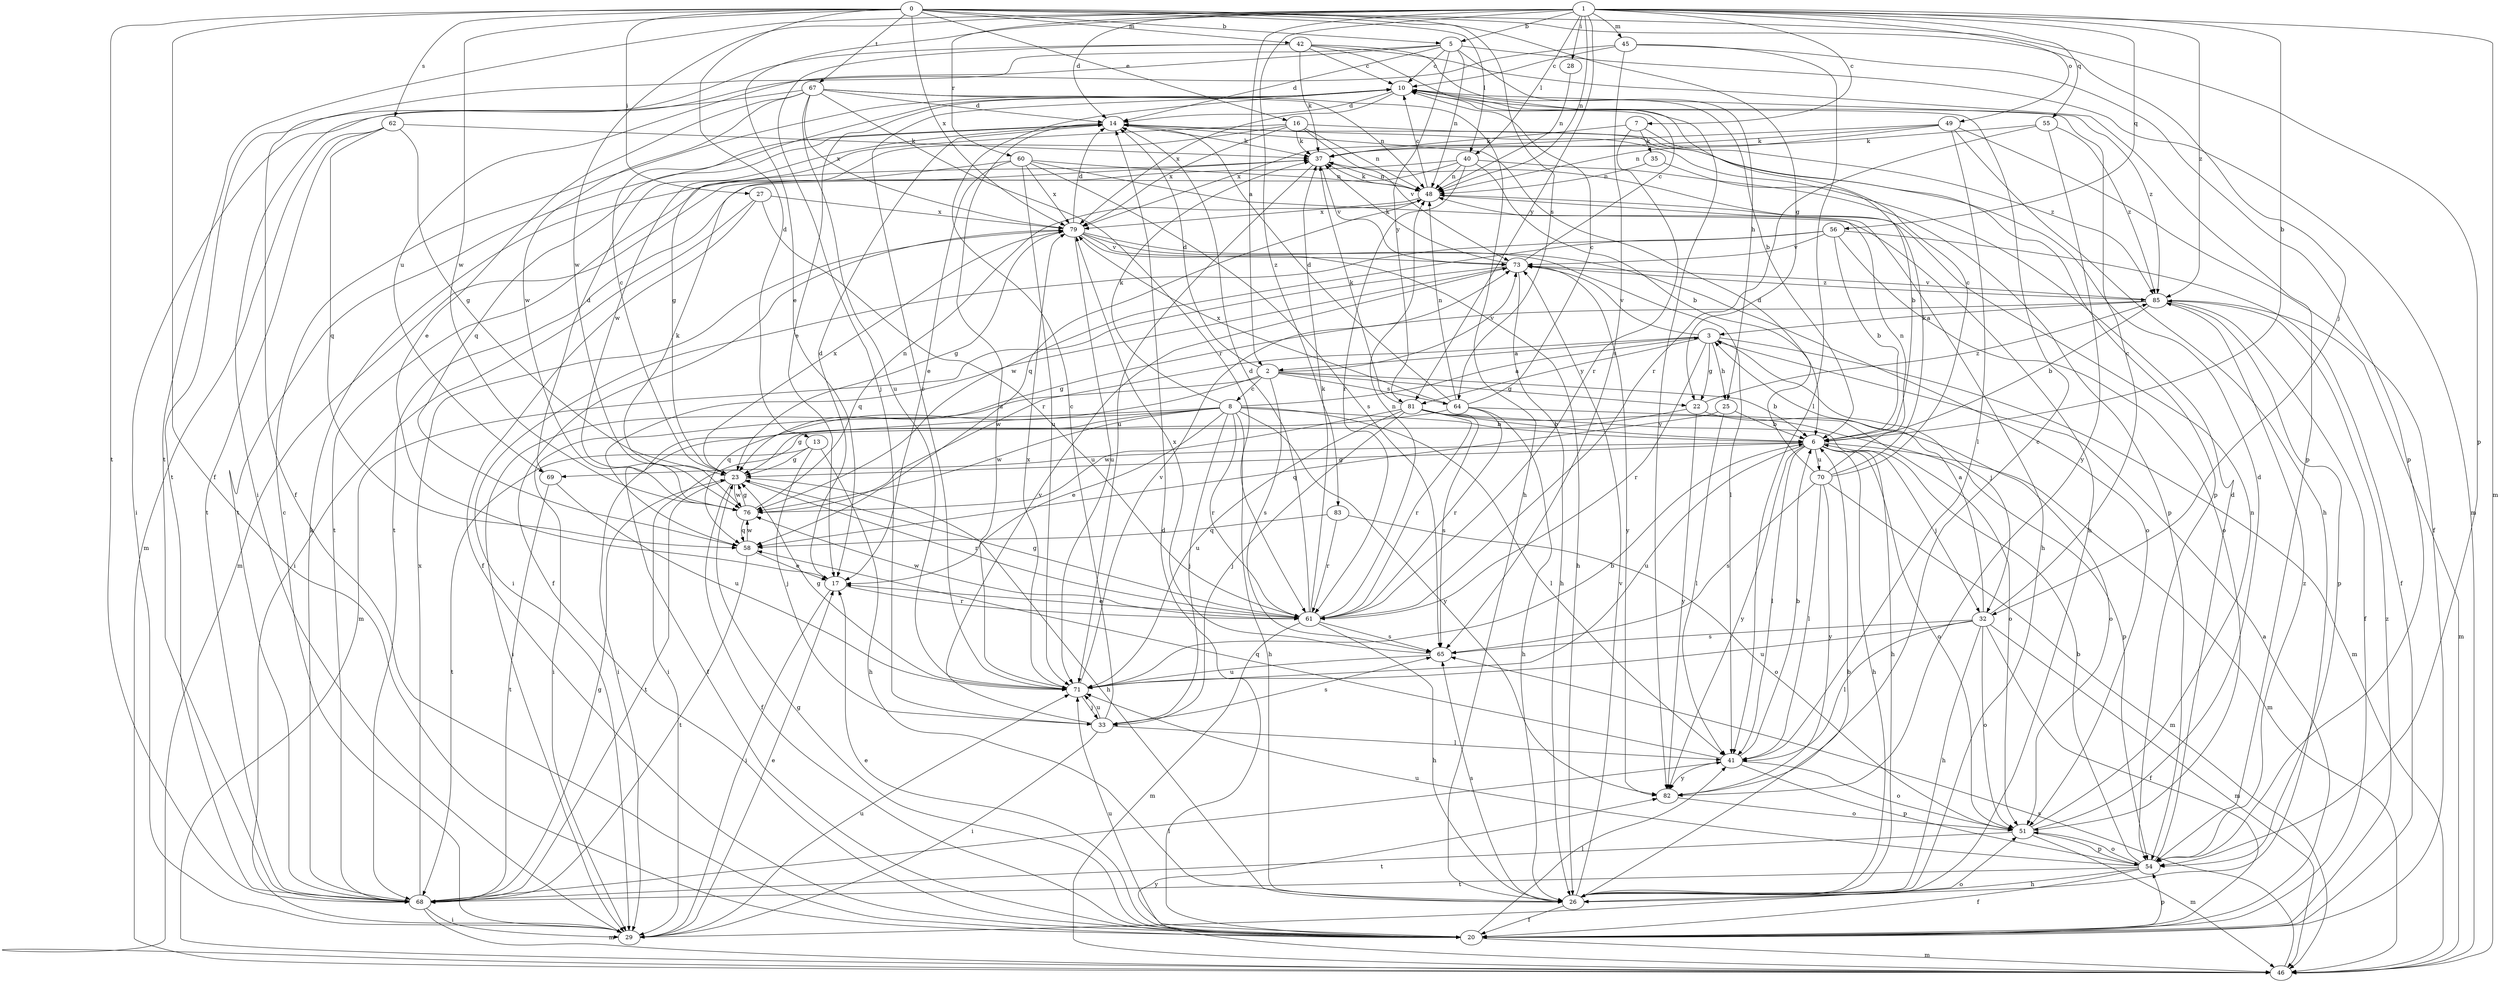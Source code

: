 strict digraph  {
0;
1;
2;
3;
5;
6;
7;
8;
10;
13;
14;
16;
17;
20;
22;
23;
25;
26;
27;
28;
29;
32;
33;
35;
37;
40;
41;
42;
45;
46;
48;
49;
51;
54;
55;
56;
58;
60;
61;
62;
64;
65;
67;
68;
69;
70;
71;
73;
76;
79;
81;
82;
83;
85;
0 -> 5  [label=b];
0 -> 13  [label=d];
0 -> 16  [label=e];
0 -> 20  [label=f];
0 -> 22  [label=g];
0 -> 27  [label=i];
0 -> 32  [label=j];
0 -> 40  [label=l];
0 -> 42  [label=m];
0 -> 54  [label=p];
0 -> 62  [label=s];
0 -> 64  [label=s];
0 -> 67  [label=t];
0 -> 68  [label=t];
0 -> 76  [label=w];
0 -> 79  [label=x];
1 -> 2  [label=a];
1 -> 5  [label=b];
1 -> 6  [label=b];
1 -> 7  [label=c];
1 -> 14  [label=d];
1 -> 17  [label=e];
1 -> 28  [label=i];
1 -> 40  [label=l];
1 -> 45  [label=m];
1 -> 46  [label=m];
1 -> 48  [label=n];
1 -> 49  [label=o];
1 -> 55  [label=q];
1 -> 56  [label=q];
1 -> 60  [label=r];
1 -> 68  [label=t];
1 -> 76  [label=w];
1 -> 81  [label=y];
1 -> 83  [label=z];
1 -> 85  [label=z];
2 -> 6  [label=b];
2 -> 8  [label=c];
2 -> 14  [label=d];
2 -> 22  [label=g];
2 -> 29  [label=i];
2 -> 58  [label=q];
2 -> 64  [label=s];
2 -> 65  [label=s];
2 -> 73  [label=v];
3 -> 2  [label=a];
3 -> 22  [label=g];
3 -> 25  [label=h];
3 -> 32  [label=j];
3 -> 46  [label=m];
3 -> 61  [label=r];
3 -> 73  [label=v];
3 -> 76  [label=w];
3 -> 81  [label=y];
5 -> 10  [label=c];
5 -> 14  [label=d];
5 -> 25  [label=h];
5 -> 46  [label=m];
5 -> 48  [label=n];
5 -> 68  [label=t];
5 -> 69  [label=u];
5 -> 81  [label=y];
6 -> 23  [label=g];
6 -> 26  [label=h];
6 -> 32  [label=j];
6 -> 41  [label=l];
6 -> 46  [label=m];
6 -> 51  [label=o];
6 -> 69  [label=u];
6 -> 70  [label=u];
6 -> 71  [label=u];
6 -> 82  [label=y];
7 -> 35  [label=k];
7 -> 37  [label=k];
7 -> 61  [label=r];
7 -> 85  [label=z];
8 -> 3  [label=a];
8 -> 6  [label=b];
8 -> 17  [label=e];
8 -> 20  [label=f];
8 -> 23  [label=g];
8 -> 26  [label=h];
8 -> 29  [label=i];
8 -> 33  [label=j];
8 -> 37  [label=k];
8 -> 41  [label=l];
8 -> 61  [label=r];
8 -> 76  [label=w];
8 -> 82  [label=y];
10 -> 14  [label=d];
10 -> 17  [label=e];
10 -> 79  [label=x];
10 -> 85  [label=z];
13 -> 23  [label=g];
13 -> 26  [label=h];
13 -> 33  [label=j];
13 -> 68  [label=t];
14 -> 37  [label=k];
14 -> 58  [label=q];
14 -> 68  [label=t];
14 -> 71  [label=u];
16 -> 23  [label=g];
16 -> 37  [label=k];
16 -> 48  [label=n];
16 -> 54  [label=p];
16 -> 73  [label=v];
16 -> 76  [label=w];
16 -> 79  [label=x];
17 -> 14  [label=d];
17 -> 29  [label=i];
17 -> 61  [label=r];
20 -> 3  [label=a];
20 -> 14  [label=d];
20 -> 17  [label=e];
20 -> 23  [label=g];
20 -> 41  [label=l];
20 -> 46  [label=m];
20 -> 54  [label=p];
20 -> 71  [label=u];
20 -> 85  [label=z];
22 -> 29  [label=i];
22 -> 51  [label=o];
22 -> 82  [label=y];
22 -> 85  [label=z];
23 -> 10  [label=c];
23 -> 20  [label=f];
23 -> 26  [label=h];
23 -> 61  [label=r];
23 -> 68  [label=t];
23 -> 76  [label=w];
23 -> 79  [label=x];
25 -> 6  [label=b];
25 -> 41  [label=l];
25 -> 58  [label=q];
26 -> 6  [label=b];
26 -> 20  [label=f];
26 -> 65  [label=s];
26 -> 73  [label=v];
27 -> 20  [label=f];
27 -> 29  [label=i];
27 -> 61  [label=r];
27 -> 79  [label=x];
28 -> 48  [label=n];
29 -> 10  [label=c];
29 -> 17  [label=e];
29 -> 51  [label=o];
29 -> 71  [label=u];
32 -> 3  [label=a];
32 -> 10  [label=c];
32 -> 20  [label=f];
32 -> 26  [label=h];
32 -> 41  [label=l];
32 -> 46  [label=m];
32 -> 51  [label=o];
32 -> 65  [label=s];
32 -> 71  [label=u];
33 -> 10  [label=c];
33 -> 29  [label=i];
33 -> 41  [label=l];
33 -> 65  [label=s];
33 -> 71  [label=u];
33 -> 73  [label=v];
35 -> 6  [label=b];
35 -> 48  [label=n];
37 -> 48  [label=n];
37 -> 71  [label=u];
37 -> 73  [label=v];
40 -> 6  [label=b];
40 -> 46  [label=m];
40 -> 48  [label=n];
40 -> 54  [label=p];
40 -> 61  [label=r];
40 -> 68  [label=t];
41 -> 6  [label=b];
41 -> 51  [label=o];
41 -> 54  [label=p];
41 -> 58  [label=q];
41 -> 82  [label=y];
42 -> 6  [label=b];
42 -> 10  [label=c];
42 -> 20  [label=f];
42 -> 33  [label=j];
42 -> 37  [label=k];
42 -> 54  [label=p];
42 -> 82  [label=y];
45 -> 10  [label=c];
45 -> 29  [label=i];
45 -> 41  [label=l];
45 -> 54  [label=p];
45 -> 65  [label=s];
46 -> 65  [label=s];
46 -> 82  [label=y];
48 -> 10  [label=c];
48 -> 26  [label=h];
48 -> 37  [label=k];
48 -> 58  [label=q];
48 -> 79  [label=x];
49 -> 20  [label=f];
49 -> 26  [label=h];
49 -> 37  [label=k];
49 -> 41  [label=l];
49 -> 48  [label=n];
49 -> 79  [label=x];
51 -> 14  [label=d];
51 -> 46  [label=m];
51 -> 48  [label=n];
51 -> 54  [label=p];
51 -> 68  [label=t];
54 -> 6  [label=b];
54 -> 14  [label=d];
54 -> 20  [label=f];
54 -> 26  [label=h];
54 -> 51  [label=o];
54 -> 68  [label=t];
54 -> 71  [label=u];
54 -> 85  [label=z];
55 -> 37  [label=k];
55 -> 61  [label=r];
55 -> 82  [label=y];
55 -> 85  [label=z];
56 -> 6  [label=b];
56 -> 20  [label=f];
56 -> 29  [label=i];
56 -> 51  [label=o];
56 -> 73  [label=v];
56 -> 76  [label=w];
58 -> 17  [label=e];
58 -> 68  [label=t];
58 -> 76  [label=w];
60 -> 17  [label=e];
60 -> 26  [label=h];
60 -> 48  [label=n];
60 -> 65  [label=s];
60 -> 68  [label=t];
60 -> 71  [label=u];
60 -> 79  [label=x];
61 -> 14  [label=d];
61 -> 17  [label=e];
61 -> 23  [label=g];
61 -> 26  [label=h];
61 -> 37  [label=k];
61 -> 46  [label=m];
61 -> 48  [label=n];
61 -> 65  [label=s];
61 -> 76  [label=w];
62 -> 23  [label=g];
62 -> 37  [label=k];
62 -> 46  [label=m];
62 -> 58  [label=q];
62 -> 68  [label=t];
64 -> 10  [label=c];
64 -> 14  [label=d];
64 -> 26  [label=h];
64 -> 29  [label=i];
64 -> 48  [label=n];
64 -> 51  [label=o];
64 -> 61  [label=r];
64 -> 79  [label=x];
65 -> 71  [label=u];
65 -> 79  [label=x];
67 -> 14  [label=d];
67 -> 17  [label=e];
67 -> 26  [label=h];
67 -> 29  [label=i];
67 -> 48  [label=n];
67 -> 61  [label=r];
67 -> 71  [label=u];
67 -> 76  [label=w];
67 -> 79  [label=x];
68 -> 23  [label=g];
68 -> 29  [label=i];
68 -> 37  [label=k];
68 -> 41  [label=l];
68 -> 46  [label=m];
68 -> 79  [label=x];
69 -> 14  [label=d];
69 -> 68  [label=t];
69 -> 71  [label=u];
70 -> 10  [label=c];
70 -> 14  [label=d];
70 -> 37  [label=k];
70 -> 41  [label=l];
70 -> 46  [label=m];
70 -> 48  [label=n];
70 -> 65  [label=s];
70 -> 82  [label=y];
71 -> 6  [label=b];
71 -> 10  [label=c];
71 -> 23  [label=g];
71 -> 33  [label=j];
71 -> 73  [label=v];
71 -> 79  [label=x];
73 -> 10  [label=c];
73 -> 26  [label=h];
73 -> 37  [label=k];
73 -> 46  [label=m];
73 -> 58  [label=q];
73 -> 82  [label=y];
73 -> 85  [label=z];
76 -> 23  [label=g];
76 -> 37  [label=k];
76 -> 48  [label=n];
76 -> 58  [label=q];
79 -> 14  [label=d];
79 -> 20  [label=f];
79 -> 23  [label=g];
79 -> 26  [label=h];
79 -> 41  [label=l];
79 -> 51  [label=o];
79 -> 71  [label=u];
79 -> 73  [label=v];
81 -> 6  [label=b];
81 -> 26  [label=h];
81 -> 33  [label=j];
81 -> 37  [label=k];
81 -> 54  [label=p];
81 -> 61  [label=r];
81 -> 65  [label=s];
81 -> 71  [label=u];
81 -> 76  [label=w];
82 -> 10  [label=c];
82 -> 51  [label=o];
83 -> 51  [label=o];
83 -> 58  [label=q];
83 -> 61  [label=r];
85 -> 3  [label=a];
85 -> 6  [label=b];
85 -> 20  [label=f];
85 -> 23  [label=g];
85 -> 46  [label=m];
85 -> 54  [label=p];
85 -> 73  [label=v];
}
